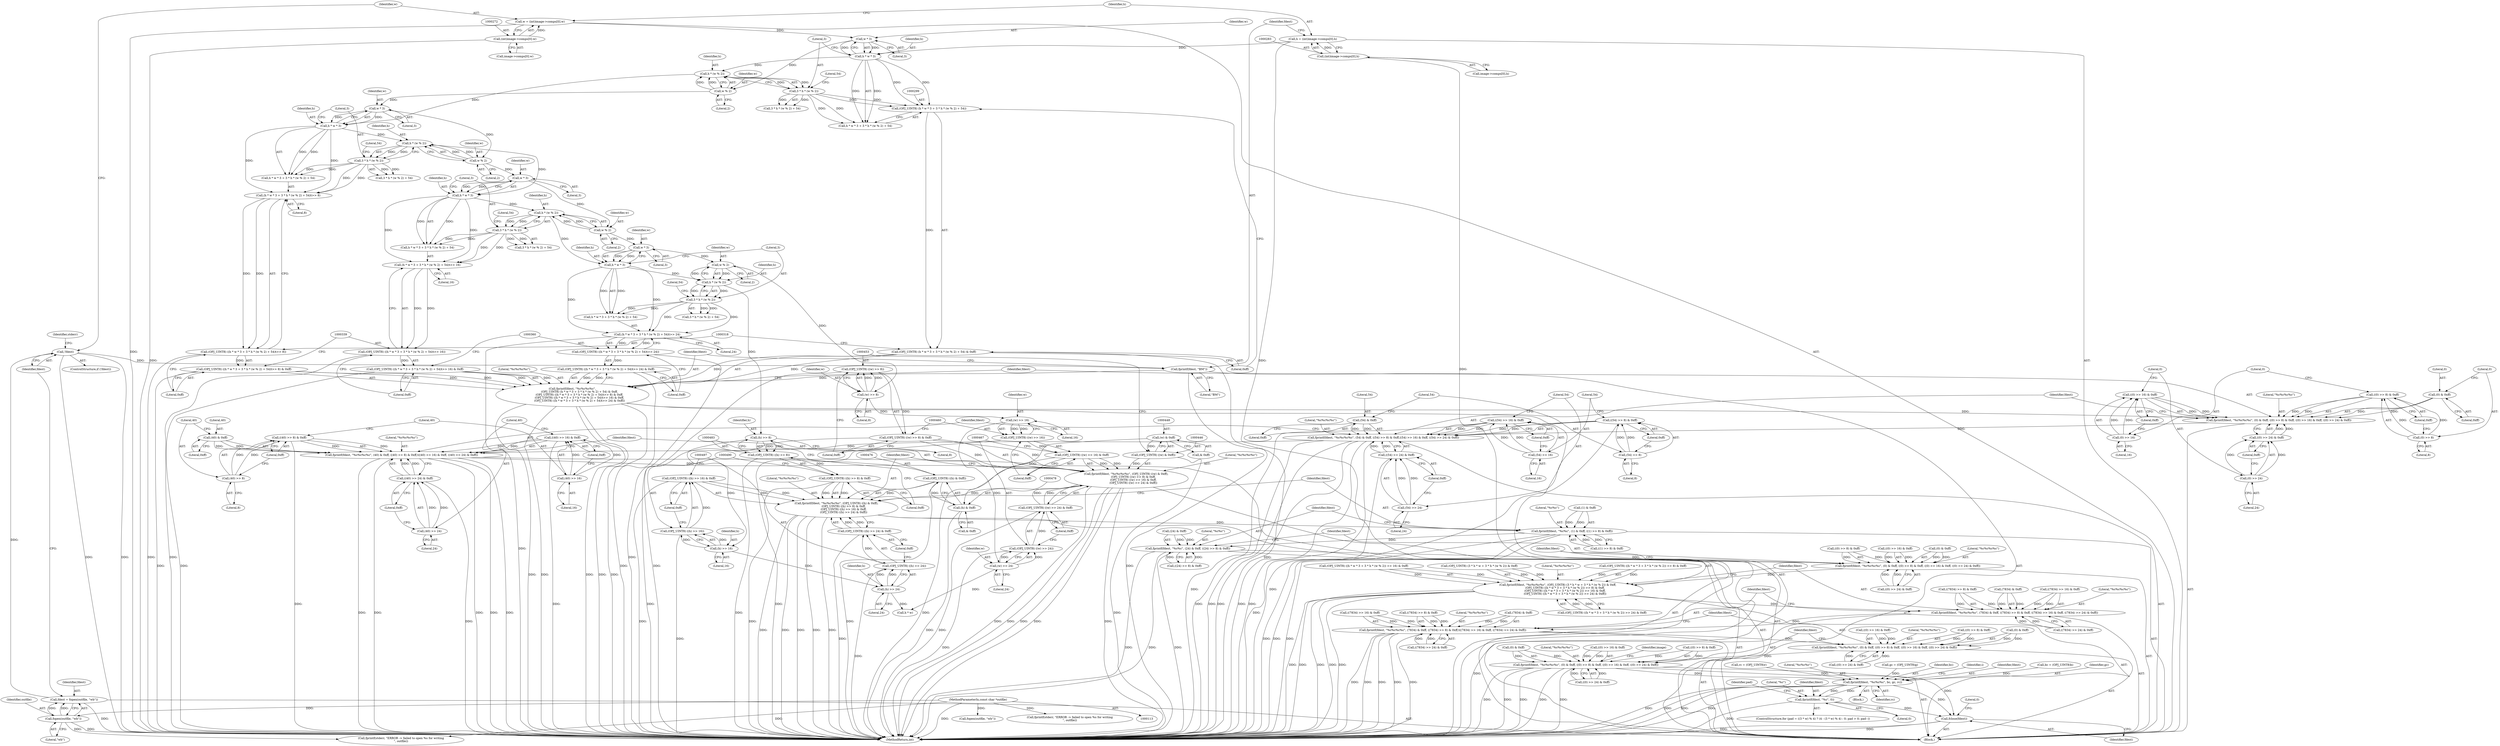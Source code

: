 digraph "0_openjpeg_15f081c89650dccee4aa4ae66f614c3fdb268767_3@API" {
"1000472" [label="(Call,fprintf(fdest, \"%c%c%c%c\", (OPJ_UINT8) ((h) & 0xff),\n                (OPJ_UINT8) ((h) >> 8) & 0xff,\n                (OPJ_UINT8) ((h) >> 16) & 0xff,\n                (OPJ_UINT8) ((h) >> 24) & 0xff))"];
"1000442" [label="(Call,fprintf(fdest, \"%c%c%c%c\", (OPJ_UINT8) ((w) & 0xff),\n                (OPJ_UINT8) ((w) >> 8) & 0xff,\n                (OPJ_UINT8) ((w) >> 16) & 0xff,\n                (OPJ_UINT8) ((w) >> 24) & 0xff))"];
"1000421" [label="(Call,fprintf(fdest, \"%c%c%c%c\", (40) & 0xff, ((40) >> 8) & 0xff,\t((40) >> 16) & 0xff, ((40) >> 24) & 0xff))"];
"1000400" [label="(Call,fprintf(fdest, \"%c%c%c%c\", (54) & 0xff, ((54) >> 8) & 0xff,((54) >> 16) & 0xff, ((54) >> 24) & 0xff))"];
"1000379" [label="(Call,fprintf(fdest, \"%c%c%c%c\", (0) & 0xff, ((0) >> 8) & 0xff, ((0) >> 16) & 0xff, ((0) >> 24) & 0xff))"];
"1000294" [label="(Call,fprintf(fdest, \"%c%c%c%c\",\n                (OPJ_UINT8) (h * w * 3 + 3 * h * (w % 2) + 54) & 0xff,\n                (OPJ_UINT8) ((h * w * 3 + 3 * h * (w % 2) + 54)\t>> 8) & 0xff,\n                (OPJ_UINT8) ((h * w * 3 + 3 * h * (w % 2) + 54)\t>> 16) & 0xff,\n                (OPJ_UINT8) ((h * w * 3 + 3 * h * (w % 2) + 54)\t>> 24) & 0xff))"];
"1000291" [label="(Call,fprintf(fdest, \"BM\"))"];
"1000260" [label="(Call,!fdest)"];
"1000254" [label="(Call,fdest = fopen(outfile, \"wb\"))"];
"1000256" [label="(Call,fopen(outfile, \"wb\"))"];
"1000115" [label="(MethodParameterIn,const char *outfile)"];
"1000297" [label="(Call,(OPJ_UINT8) (h * w * 3 + 3 * h * (w % 2) + 54) & 0xff)"];
"1000298" [label="(Call,(OPJ_UINT8) (h * w * 3 + 3 * h * (w % 2) + 54))"];
"1000301" [label="(Call,h * w * 3)"];
"1000280" [label="(Call,h = (int)image->comps[0].h)"];
"1000282" [label="(Call,(int)image->comps[0].h)"];
"1000303" [label="(Call,w * 3)"];
"1000269" [label="(Call,w = (int)image->comps[0].w)"];
"1000271" [label="(Call,(int)image->comps[0].w)"];
"1000307" [label="(Call,3 * h * (w % 2))"];
"1000309" [label="(Call,h * (w % 2))"];
"1000311" [label="(Call,w % 2)"];
"1000316" [label="(Call,(OPJ_UINT8) ((h * w * 3 + 3 * h * (w % 2) + 54)\t>> 8) & 0xff)"];
"1000317" [label="(Call,(OPJ_UINT8) ((h * w * 3 + 3 * h * (w % 2) + 54)\t>> 8))"];
"1000319" [label="(Call,(h * w * 3 + 3 * h * (w % 2) + 54)\t>> 8)"];
"1000321" [label="(Call,h * w * 3)"];
"1000323" [label="(Call,w * 3)"];
"1000327" [label="(Call,3 * h * (w % 2))"];
"1000329" [label="(Call,h * (w % 2))"];
"1000331" [label="(Call,w % 2)"];
"1000337" [label="(Call,(OPJ_UINT8) ((h * w * 3 + 3 * h * (w % 2) + 54)\t>> 16) & 0xff)"];
"1000338" [label="(Call,(OPJ_UINT8) ((h * w * 3 + 3 * h * (w % 2) + 54)\t>> 16))"];
"1000340" [label="(Call,(h * w * 3 + 3 * h * (w % 2) + 54)\t>> 16)"];
"1000342" [label="(Call,h * w * 3)"];
"1000344" [label="(Call,w * 3)"];
"1000348" [label="(Call,3 * h * (w % 2))"];
"1000350" [label="(Call,h * (w % 2))"];
"1000352" [label="(Call,w % 2)"];
"1000358" [label="(Call,(OPJ_UINT8) ((h * w * 3 + 3 * h * (w % 2) + 54)\t>> 24) & 0xff)"];
"1000359" [label="(Call,(OPJ_UINT8) ((h * w * 3 + 3 * h * (w % 2) + 54)\t>> 24))"];
"1000361" [label="(Call,(h * w * 3 + 3 * h * (w % 2) + 54)\t>> 24)"];
"1000363" [label="(Call,h * w * 3)"];
"1000365" [label="(Call,w * 3)"];
"1000369" [label="(Call,3 * h * (w % 2))"];
"1000371" [label="(Call,h * (w % 2))"];
"1000373" [label="(Call,w % 2)"];
"1000382" [label="(Call,(0) & 0xff)"];
"1000385" [label="(Call,((0) >> 8) & 0xff)"];
"1000386" [label="(Call,(0) >> 8)"];
"1000390" [label="(Call,((0) >> 16) & 0xff)"];
"1000391" [label="(Call,(0) >> 16)"];
"1000395" [label="(Call,((0) >> 24) & 0xff)"];
"1000396" [label="(Call,(0) >> 24)"];
"1000403" [label="(Call,(54) & 0xff)"];
"1000406" [label="(Call,((54) >> 8) & 0xff)"];
"1000407" [label="(Call,(54) >> 8)"];
"1000411" [label="(Call,((54) >> 16) & 0xff)"];
"1000412" [label="(Call,(54) >> 16)"];
"1000416" [label="(Call,((54) >> 24) & 0xff)"];
"1000417" [label="(Call,(54) >> 24)"];
"1000424" [label="(Call,(40) & 0xff)"];
"1000427" [label="(Call,((40) >> 8) & 0xff)"];
"1000428" [label="(Call,(40) >> 8)"];
"1000432" [label="(Call,((40) >> 16) & 0xff)"];
"1000433" [label="(Call,(40) >> 16)"];
"1000437" [label="(Call,((40) >> 24) & 0xff)"];
"1000438" [label="(Call,(40) >> 24)"];
"1000445" [label="(Call,(OPJ_UINT8) ((w) & 0xff))"];
"1000447" [label="(Call,(w) & 0xff)"];
"1000451" [label="(Call,(OPJ_UINT8) ((w) >> 8) & 0xff)"];
"1000452" [label="(Call,(OPJ_UINT8) ((w) >> 8))"];
"1000454" [label="(Call,(w) >> 8)"];
"1000458" [label="(Call,(OPJ_UINT8) ((w) >> 16) & 0xff)"];
"1000459" [label="(Call,(OPJ_UINT8) ((w) >> 16))"];
"1000461" [label="(Call,(w) >> 16)"];
"1000465" [label="(Call,(OPJ_UINT8) ((w) >> 24) & 0xff)"];
"1000466" [label="(Call,(OPJ_UINT8) ((w) >> 24))"];
"1000468" [label="(Call,(w) >> 24)"];
"1000475" [label="(Call,(OPJ_UINT8) ((h) & 0xff))"];
"1000477" [label="(Call,(h) & 0xff)"];
"1000481" [label="(Call,(OPJ_UINT8) ((h) >> 8) & 0xff)"];
"1000482" [label="(Call,(OPJ_UINT8) ((h) >> 8))"];
"1000484" [label="(Call,(h) >> 8)"];
"1000488" [label="(Call,(OPJ_UINT8) ((h) >> 16) & 0xff)"];
"1000489" [label="(Call,(OPJ_UINT8) ((h) >> 16))"];
"1000491" [label="(Call,(h) >> 16)"];
"1000495" [label="(Call,(OPJ_UINT8) ((h) >> 24) & 0xff)"];
"1000496" [label="(Call,(OPJ_UINT8) ((h) >> 24))"];
"1000498" [label="(Call,(h) >> 24)"];
"1000502" [label="(Call,fprintf(fdest, \"%c%c\", (1) & 0xff, ((1) >> 8) & 0xff))"];
"1000513" [label="(Call,fprintf(fdest, \"%c%c\", (24) & 0xff, ((24) >> 8) & 0xff))"];
"1000524" [label="(Call,fprintf(fdest, \"%c%c%c%c\", (0) & 0xff, ((0) >> 8) & 0xff, ((0) >> 16) & 0xff, ((0) >> 24) & 0xff))"];
"1000545" [label="(Call,fprintf(fdest, \"%c%c%c%c\", (OPJ_UINT8) (3 * h * w + 3 * h * (w % 2)) & 0xff,\n                (OPJ_UINT8) ((h * w * 3 + 3 * h * (w % 2)) >> 8) & 0xff,\n                (OPJ_UINT8) ((h * w * 3 + 3 * h * (w % 2)) >> 16) & 0xff,\n                (OPJ_UINT8) ((h * w * 3 + 3 * h * (w % 2)) >> 24) & 0xff))"];
"1000622" [label="(Call,fprintf(fdest, \"%c%c%c%c\", (7834) & 0xff, ((7834) >> 8) & 0xff, ((7834) >> 16) & 0xff, ((7834) >> 24) & 0xff))"];
"1000643" [label="(Call,fprintf(fdest, \"%c%c%c%c\", (7834) & 0xff, ((7834) >> 8) & 0xff,\t((7834) >> 16) & 0xff, ((7834) >> 24) & 0xff))"];
"1000664" [label="(Call,fprintf(fdest, \"%c%c%c%c\", (0) & 0xff, ((0) >> 8) & 0xff, ((0) >> 16) & 0xff, ((0) >> 24) & 0xff))"];
"1000685" [label="(Call,fprintf(fdest, \"%c%c%c%c\", (0) & 0xff, ((0) >> 8) & 0xff, ((0) >> 16) & 0xff, ((0) >> 24) & 0xff))"];
"1001078" [label="(Call,fprintf(fdest, \"%c%c%c\", bc, gc, rc))"];
"1001115" [label="(Call,fprintf(fdest, \"%c\", 0))"];
"1001119" [label="(Call,fclose(fdest))"];
"1000365" [label="(Call,w * 3)"];
"1000711" [label="(Identifier,image)"];
"1000494" [label="(Literal,0xff)"];
"1001079" [label="(Identifier,fdest)"];
"1000519" [label="(Call,((24) >> 8) & 0xff)"];
"1000326" [label="(Call,3 * h * (w % 2) + 54)"];
"1000382" [label="(Call,(0) & 0xff)"];
"1000482" [label="(Call,(OPJ_UINT8) ((h) >> 8))"];
"1000667" [label="(Call,(0) & 0xff)"];
"1000391" [label="(Call,(0) >> 16)"];
"1000401" [label="(Identifier,fdest)"];
"1000308" [label="(Literal,3)"];
"1000477" [label="(Call,(h) & 0xff)"];
"1000515" [label="(Literal,\"%c%c\")"];
"1001115" [label="(Call,fprintf(fdest, \"%c\", 0))"];
"1000464" [label="(Literal,0xff)"];
"1000340" [label="(Call,(h * w * 3 + 3 * h * (w % 2) + 54)\t>> 16)"];
"1000469" [label="(Identifier,w)"];
"1001118" [label="(Literal,0)"];
"1000547" [label="(Literal,\"%c%c%c%c\")"];
"1000298" [label="(Call,(OPJ_UINT8) (h * w * 3 + 3 * h * (w % 2) + 54))"];
"1000371" [label="(Call,h * (w % 2))"];
"1000402" [label="(Literal,\"%c%c%c%c\")"];
"1000295" [label="(Identifier,fdest)"];
"1001125" [label="(Call,fopen(outfile, \"wb\"))"];
"1000375" [label="(Literal,2)"];
"1000449" [label="(Call,& 0xff)"];
"1000475" [label="(Call,(OPJ_UINT8) ((h) & 0xff))"];
"1000451" [label="(Call,(OPJ_UINT8) ((w) >> 8) & 0xff)"];
"1001073" [label="(Call,bc = (OPJ_UINT8)b)"];
"1000526" [label="(Literal,\"%c%c%c%c\")"];
"1000622" [label="(Call,fprintf(fdest, \"%c%c%c%c\", (7834) & 0xff, ((7834) >> 8) & 0xff, ((7834) >> 16) & 0xff, ((7834) >> 24) & 0xff))"];
"1000293" [label="(Literal,\"BM\")"];
"1000680" [label="(Call,((0) >> 24) & 0xff)"];
"1000686" [label="(Identifier,fdest)"];
"1000362" [label="(Call,h * w * 3 + 3 * h * (w % 2) + 54)"];
"1000363" [label="(Call,h * w * 3)"];
"1000514" [label="(Identifier,fdest)"];
"1000628" [label="(Call,((7834) >> 8) & 0xff)"];
"1000500" [label="(Literal,24)"];
"1000304" [label="(Identifier,w)"];
"1000376" [label="(Literal,54)"];
"1000254" [label="(Call,fdest = fopen(outfile, \"wb\"))"];
"1000487" [label="(Literal,0xff)"];
"1000495" [label="(Call,(OPJ_UINT8) ((h) >> 24) & 0xff)"];
"1000691" [label="(Call,((0) >> 8) & 0xff)"];
"1000345" [label="(Identifier,w)"];
"1001120" [label="(Identifier,fdest)"];
"1000383" [label="(Literal,0)"];
"1000485" [label="(Identifier,h)"];
"1000675" [label="(Call,((0) >> 16) & 0xff)"];
"1000377" [label="(Literal,24)"];
"1000470" [label="(Literal,24)"];
"1000492" [label="(Identifier,h)"];
"1000505" [label="(Call,(1) & 0xff)"];
"1001082" [label="(Identifier,gc)"];
"1000352" [label="(Call,w % 2)"];
"1000313" [label="(Literal,2)"];
"1000336" [label="(Literal,0xff)"];
"1000415" [label="(Literal,0xff)"];
"1000403" [label="(Call,(54) & 0xff)"];
"1000271" [label="(Call,(int)image->comps[0].w)"];
"1000330" [label="(Identifier,h)"];
"1000444" [label="(Literal,\"%c%c%c%c\")"];
"1000665" [label="(Identifier,fdest)"];
"1000491" [label="(Call,(h) >> 16)"];
"1000436" [label="(Literal,0xff)"];
"1000688" [label="(Call,(0) & 0xff)"];
"1001093" [label="(ControlStructure,for (pad = ((3 * w) % 4) ? (4 - (3 * w) % 4) : 0; pad > 0; pad--))"];
"1000309" [label="(Call,h * (w % 2))"];
"1000314" [label="(Literal,54)"];
"1000361" [label="(Call,(h * w * 3 + 3 * h * (w % 2) + 54)\t>> 24)"];
"1000433" [label="(Call,(40) >> 16)"];
"1000307" [label="(Call,3 * h * (w % 2))"];
"1000418" [label="(Literal,54)"];
"1000466" [label="(Call,(OPJ_UINT8) ((w) >> 24))"];
"1000479" [label="(Call,& 0xff)"];
"1000625" [label="(Call,(7834) & 0xff)"];
"1000437" [label="(Call,((40) >> 24) & 0xff)"];
"1000502" [label="(Call,fprintf(fdest, \"%c%c\", (1) & 0xff, ((1) >> 8) & 0xff))"];
"1000504" [label="(Literal,\"%c%c\")"];
"1000530" [label="(Call,((0) >> 8) & 0xff)"];
"1000666" [label="(Literal,\"%c%c%c%c\")"];
"1000645" [label="(Literal,\"%c%c%c%c\")"];
"1000455" [label="(Identifier,w)"];
"1000513" [label="(Call,fprintf(fdest, \"%c%c\", (24) & 0xff, ((24) >> 8) & 0xff))"];
"1000454" [label="(Call,(w) >> 8)"];
"1000911" [label="(Call,rc = (OPJ_UINT8)r)"];
"1000302" [label="(Identifier,h)"];
"1000359" [label="(Call,(OPJ_UINT8) ((h * w * 3 + 3 * h * (w % 2) + 54)\t>> 24))"];
"1000405" [label="(Literal,0xff)"];
"1000461" [label="(Call,(w) >> 16)"];
"1000421" [label="(Call,fprintf(fdest, \"%c%c%c%c\", (40) & 0xff, ((40) >> 8) & 0xff,\t((40) >> 16) & 0xff, ((40) >> 24) & 0xff))"];
"1000435" [label="(Literal,16)"];
"1001080" [label="(Literal,\"%c%c%c\")"];
"1000498" [label="(Call,(h) >> 24)"];
"1001743" [label="(MethodReturn,int)"];
"1000297" [label="(Call,(OPJ_UINT8) (h * w * 3 + 3 * h * (w % 2) + 54) & 0xff)"];
"1000356" [label="(Literal,16)"];
"1000565" [label="(Call,(OPJ_UINT8) ((h * w * 3 + 3 * h * (w % 2)) >> 8) & 0xff)"];
"1000354" [label="(Literal,2)"];
"1000253" [label="(Block,)"];
"1000256" [label="(Call,fopen(outfile, \"wb\"))"];
"1000311" [label="(Call,w % 2)"];
"1000413" [label="(Literal,54)"];
"1000603" [label="(Call,(OPJ_UINT8) ((h * w * 3 + 3 * h * (w % 2)) >> 24) & 0xff)"];
"1000319" [label="(Call,(h * w * 3 + 3 * h * (w % 2) + 54)\t>> 8)"];
"1000255" [label="(Identifier,fdest)"];
"1000422" [label="(Identifier,fdest)"];
"1000323" [label="(Call,w * 3)"];
"1000432" [label="(Call,((40) >> 16) & 0xff)"];
"1000428" [label="(Call,(40) >> 8)"];
"1000346" [label="(Literal,3)"];
"1000623" [label="(Identifier,fdest)"];
"1000322" [label="(Identifier,h)"];
"1000434" [label="(Literal,40)"];
"1000389" [label="(Literal,0xff)"];
"1000459" [label="(Call,(OPJ_UINT8) ((w) >> 16))"];
"1000370" [label="(Literal,3)"];
"1000687" [label="(Literal,\"%c%c%c%c\")"];
"1000349" [label="(Literal,3)"];
"1000366" [label="(Identifier,w)"];
"1000493" [label="(Literal,16)"];
"1000546" [label="(Identifier,fdest)"];
"1000646" [label="(Call,(7834) & 0xff)"];
"1000481" [label="(Call,(OPJ_UINT8) ((h) >> 8) & 0xff)"];
"1000259" [label="(ControlStructure,if (!fdest))"];
"1000344" [label="(Call,w * 3)"];
"1000353" [label="(Identifier,w)"];
"1000499" [label="(Identifier,h)"];
"1001119" [label="(Call,fclose(fdest))"];
"1000633" [label="(Call,((7834) >> 16) & 0xff)"];
"1000535" [label="(Call,((0) >> 16) & 0xff)"];
"1000280" [label="(Call,h = (int)image->comps[0].h)"];
"1001132" [label="(Call,fprintf(stderr, \"ERROR -> failed to open %s for writing\n\", outfile))"];
"1000329" [label="(Call,h * (w % 2))"];
"1000357" [label="(Literal,0xff)"];
"1000351" [label="(Identifier,h)"];
"1000393" [label="(Literal,16)"];
"1000992" [label="(Call,gc = (OPJ_UINT8)g)"];
"1000386" [label="(Call,(0) >> 8)"];
"1000430" [label="(Literal,8)"];
"1000474" [label="(Literal,\"%c%c%c%c\")"];
"1000373" [label="(Call,w % 2)"];
"1000438" [label="(Call,(40) >> 24)"];
"1000292" [label="(Identifier,fdest)"];
"1000488" [label="(Call,(OPJ_UINT8) ((h) >> 16) & 0xff)"];
"1000417" [label="(Call,(54) >> 24)"];
"1000659" [label="(Call,((7834) >> 24) & 0xff)"];
"1000324" [label="(Identifier,w)"];
"1000664" [label="(Call,fprintf(fdest, \"%c%c%c%c\", (0) & 0xff, ((0) >> 8) & 0xff, ((0) >> 16) & 0xff, ((0) >> 24) & 0xff))"];
"1000385" [label="(Call,((0) >> 8) & 0xff)"];
"1000644" [label="(Identifier,fdest)"];
"1001081" [label="(Identifier,bc)"];
"1000312" [label="(Identifier,w)"];
"1001742" [label="(Literal,0)"];
"1000463" [label="(Literal,16)"];
"1000439" [label="(Literal,40)"];
"1000443" [label="(Identifier,fdest)"];
"1000395" [label="(Call,((0) >> 24) & 0xff)"];
"1000368" [label="(Call,3 * h * (w % 2) + 54)"];
"1000355" [label="(Literal,54)"];
"1000685" [label="(Call,fprintf(fdest, \"%c%c%c%c\", (0) & 0xff, ((0) >> 8) & 0xff, ((0) >> 16) & 0xff, ((0) >> 24) & 0xff))"];
"1000486" [label="(Literal,8)"];
"1000392" [label="(Literal,0)"];
"1001116" [label="(Identifier,fdest)"];
"1000315" [label="(Literal,0xff)"];
"1000332" [label="(Identifier,w)"];
"1000264" [label="(Identifier,stderr)"];
"1001088" [label="(Identifier,i)"];
"1000115" [label="(MethodParameterIn,const char *outfile)"];
"1000425" [label="(Literal,40)"];
"1000696" [label="(Call,((0) >> 16) & 0xff)"];
"1000325" [label="(Literal,3)"];
"1000380" [label="(Identifier,fdest)"];
"1000270" [label="(Identifier,w)"];
"1000426" [label="(Literal,0xff)"];
"1000396" [label="(Call,(0) >> 24)"];
"1000379" [label="(Call,fprintf(fdest, \"%c%c%c%c\", (0) & 0xff, ((0) >> 8) & 0xff, ((0) >> 16) & 0xff, ((0) >> 24) & 0xff))"];
"1000328" [label="(Literal,3)"];
"1000300" [label="(Call,h * w * 3 + 3 * h * (w % 2) + 54)"];
"1000387" [label="(Literal,0)"];
"1000407" [label="(Call,(54) >> 8)"];
"1000431" [label="(Literal,0xff)"];
"1000411" [label="(Call,((54) >> 16) & 0xff)"];
"1000516" [label="(Call,(24) & 0xff)"];
"1000408" [label="(Literal,54)"];
"1000342" [label="(Call,h * w * 3)"];
"1000701" [label="(Call,((0) >> 24) & 0xff)"];
"1000320" [label="(Call,h * w * 3 + 3 * h * (w % 2) + 54)"];
"1000548" [label="(Call,(OPJ_UINT8) (3 * h * w + 3 * h * (w % 2)) & 0xff)"];
"1000257" [label="(Identifier,outfile)"];
"1000419" [label="(Literal,24)"];
"1000457" [label="(Literal,0xff)"];
"1000406" [label="(Call,((54) >> 8) & 0xff)"];
"1000263" [label="(Call,fprintf(stderr, \"ERROR -> failed to open %s for writing\n\", outfile))"];
"1000489" [label="(Call,(OPJ_UINT8) ((h) >> 16))"];
"1000294" [label="(Call,fprintf(fdest, \"%c%c%c%c\",\n                (OPJ_UINT8) (h * w * 3 + 3 * h * (w % 2) + 54) & 0xff,\n                (OPJ_UINT8) ((h * w * 3 + 3 * h * (w % 2) + 54)\t>> 8) & 0xff,\n                (OPJ_UINT8) ((h * w * 3 + 3 * h * (w % 2) + 54)\t>> 16) & 0xff,\n                (OPJ_UINT8) ((h * w * 3 + 3 * h * (w % 2) + 54)\t>> 24) & 0xff))"];
"1000400" [label="(Call,fprintf(fdest, \"%c%c%c%c\", (54) & 0xff, ((54) >> 8) & 0xff,((54) >> 16) & 0xff, ((54) >> 24) & 0xff))"];
"1000335" [label="(Literal,8)"];
"1000310" [label="(Identifier,h)"];
"1000348" [label="(Call,3 * h * (w % 2))"];
"1000670" [label="(Call,((0) >> 8) & 0xff)"];
"1000334" [label="(Literal,54)"];
"1000317" [label="(Call,(OPJ_UINT8) ((h * w * 3 + 3 * h * (w % 2) + 54)\t>> 8))"];
"1000442" [label="(Call,fprintf(fdest, \"%c%c%c%c\", (OPJ_UINT8) ((w) & 0xff),\n                (OPJ_UINT8) ((w) >> 8) & 0xff,\n                (OPJ_UINT8) ((w) >> 16) & 0xff,\n                (OPJ_UINT8) ((w) >> 24) & 0xff))"];
"1000364" [label="(Identifier,h)"];
"1000501" [label="(Literal,0xff)"];
"1000423" [label="(Literal,\"%c%c%c%c\")"];
"1000296" [label="(Literal,\"%c%c%c%c\")"];
"1000316" [label="(Call,(OPJ_UINT8) ((h * w * 3 + 3 * h * (w % 2) + 54)\t>> 8) & 0xff)"];
"1000397" [label="(Literal,0)"];
"1000462" [label="(Identifier,w)"];
"1000584" [label="(Call,(OPJ_UINT8) ((h * w * 3 + 3 * h * (w % 2)) >> 16) & 0xff)"];
"1000429" [label="(Literal,40)"];
"1000624" [label="(Literal,\"%c%c%c%c\")"];
"1000338" [label="(Call,(OPJ_UINT8) ((h * w * 3 + 3 * h * (w % 2) + 54)\t>> 16))"];
"1001083" [label="(Identifier,rc)"];
"1000468" [label="(Call,(w) >> 24)"];
"1000399" [label="(Literal,0xff)"];
"1000643" [label="(Call,fprintf(fdest, \"%c%c%c%c\", (7834) & 0xff, ((7834) >> 8) & 0xff,\t((7834) >> 16) & 0xff, ((7834) >> 24) & 0xff))"];
"1000305" [label="(Literal,3)"];
"1000503" [label="(Identifier,fdest)"];
"1000327" [label="(Call,3 * h * (w % 2))"];
"1000420" [label="(Literal,0xff)"];
"1000452" [label="(Call,(OPJ_UINT8) ((w) >> 8))"];
"1000496" [label="(Call,(OPJ_UINT8) ((h) >> 24))"];
"1001078" [label="(Call,fprintf(fdest, \"%c%c%c\", bc, gc, rc))"];
"1000343" [label="(Identifier,h)"];
"1000456" [label="(Literal,8)"];
"1000471" [label="(Literal,0xff)"];
"1000828" [label="(Block,)"];
"1000638" [label="(Call,((7834) >> 24) & 0xff)"];
"1000394" [label="(Literal,0xff)"];
"1001114" [label="(Identifier,pad)"];
"1000410" [label="(Literal,0xff)"];
"1000291" [label="(Call,fprintf(fdest, \"BM\"))"];
"1000465" [label="(Call,(OPJ_UINT8) ((w) >> 24) & 0xff)"];
"1000654" [label="(Call,((7834) >> 16) & 0xff)"];
"1000303" [label="(Call,w * 3)"];
"1000347" [label="(Call,3 * h * (w % 2) + 54)"];
"1000545" [label="(Call,fprintf(fdest, \"%c%c%c%c\", (OPJ_UINT8) (3 * h * w + 3 * h * (w % 2)) & 0xff,\n                (OPJ_UINT8) ((h * w * 3 + 3 * h * (w % 2)) >> 8) & 0xff,\n                (OPJ_UINT8) ((h * w * 3 + 3 * h * (w % 2)) >> 16) & 0xff,\n                (OPJ_UINT8) ((h * w * 3 + 3 * h * (w % 2)) >> 24) & 0xff))"];
"1000333" [label="(Literal,2)"];
"1000447" [label="(Call,(w) & 0xff)"];
"1000554" [label="(Call,h * w)"];
"1000525" [label="(Identifier,fdest)"];
"1001117" [label="(Literal,\"%c\")"];
"1000369" [label="(Call,3 * h * (w % 2))"];
"1000649" [label="(Call,((7834) >> 8) & 0xff)"];
"1000284" [label="(Call,image->comps[0].h)"];
"1000258" [label="(Literal,\"wb\")"];
"1000440" [label="(Literal,24)"];
"1000527" [label="(Call,(0) & 0xff)"];
"1000424" [label="(Call,(40) & 0xff)"];
"1000427" [label="(Call,((40) >> 8) & 0xff)"];
"1000260" [label="(Call,!fdest)"];
"1000388" [label="(Literal,8)"];
"1000398" [label="(Literal,24)"];
"1000301" [label="(Call,h * w * 3)"];
"1000281" [label="(Identifier,h)"];
"1000390" [label="(Call,((0) >> 16) & 0xff)"];
"1000441" [label="(Literal,0xff)"];
"1000306" [label="(Call,3 * h * (w % 2) + 54)"];
"1000540" [label="(Call,((0) >> 24) & 0xff)"];
"1000269" [label="(Call,w = (int)image->comps[0].w)"];
"1000367" [label="(Literal,3)"];
"1000282" [label="(Call,(int)image->comps[0].h)"];
"1000524" [label="(Call,fprintf(fdest, \"%c%c%c%c\", (0) & 0xff, ((0) >> 8) & 0xff, ((0) >> 16) & 0xff, ((0) >> 24) & 0xff))"];
"1000350" [label="(Call,h * (w % 2))"];
"1000273" [label="(Call,image->comps[0].w)"];
"1000378" [label="(Literal,0xff)"];
"1000358" [label="(Call,(OPJ_UINT8) ((h * w * 3 + 3 * h * (w % 2) + 54)\t>> 24) & 0xff)"];
"1000472" [label="(Call,fprintf(fdest, \"%c%c%c%c\", (OPJ_UINT8) ((h) & 0xff),\n                (OPJ_UINT8) ((h) >> 8) & 0xff,\n                (OPJ_UINT8) ((h) >> 16) & 0xff,\n                (OPJ_UINT8) ((h) >> 24) & 0xff))"];
"1000445" [label="(Call,(OPJ_UINT8) ((w) & 0xff))"];
"1000458" [label="(Call,(OPJ_UINT8) ((w) >> 16) & 0xff)"];
"1000337" [label="(Call,(OPJ_UINT8) ((h * w * 3 + 3 * h * (w % 2) + 54)\t>> 16) & 0xff)"];
"1000261" [label="(Identifier,fdest)"];
"1000381" [label="(Literal,\"%c%c%c%c\")"];
"1000321" [label="(Call,h * w * 3)"];
"1000341" [label="(Call,h * w * 3 + 3 * h * (w % 2) + 54)"];
"1000372" [label="(Identifier,h)"];
"1000384" [label="(Literal,0xff)"];
"1000404" [label="(Literal,54)"];
"1000414" [label="(Literal,16)"];
"1000508" [label="(Call,((1) >> 8) & 0xff)"];
"1000331" [label="(Call,w % 2)"];
"1000484" [label="(Call,(h) >> 8)"];
"1000473" [label="(Identifier,fdest)"];
"1000416" [label="(Call,((54) >> 24) & 0xff)"];
"1000412" [label="(Call,(54) >> 16)"];
"1000409" [label="(Literal,8)"];
"1000374" [label="(Identifier,w)"];
"1000472" -> "1000253"  [label="AST: "];
"1000472" -> "1000495"  [label="CFG: "];
"1000473" -> "1000472"  [label="AST: "];
"1000474" -> "1000472"  [label="AST: "];
"1000475" -> "1000472"  [label="AST: "];
"1000481" -> "1000472"  [label="AST: "];
"1000488" -> "1000472"  [label="AST: "];
"1000495" -> "1000472"  [label="AST: "];
"1000503" -> "1000472"  [label="CFG: "];
"1000472" -> "1001743"  [label="DDG: "];
"1000472" -> "1001743"  [label="DDG: "];
"1000472" -> "1001743"  [label="DDG: "];
"1000472" -> "1001743"  [label="DDG: "];
"1000472" -> "1001743"  [label="DDG: "];
"1000442" -> "1000472"  [label="DDG: "];
"1000475" -> "1000472"  [label="DDG: "];
"1000481" -> "1000472"  [label="DDG: "];
"1000481" -> "1000472"  [label="DDG: "];
"1000488" -> "1000472"  [label="DDG: "];
"1000488" -> "1000472"  [label="DDG: "];
"1000495" -> "1000472"  [label="DDG: "];
"1000495" -> "1000472"  [label="DDG: "];
"1000472" -> "1000502"  [label="DDG: "];
"1000442" -> "1000253"  [label="AST: "];
"1000442" -> "1000465"  [label="CFG: "];
"1000443" -> "1000442"  [label="AST: "];
"1000444" -> "1000442"  [label="AST: "];
"1000445" -> "1000442"  [label="AST: "];
"1000451" -> "1000442"  [label="AST: "];
"1000458" -> "1000442"  [label="AST: "];
"1000465" -> "1000442"  [label="AST: "];
"1000473" -> "1000442"  [label="CFG: "];
"1000442" -> "1001743"  [label="DDG: "];
"1000442" -> "1001743"  [label="DDG: "];
"1000442" -> "1001743"  [label="DDG: "];
"1000442" -> "1001743"  [label="DDG: "];
"1000442" -> "1001743"  [label="DDG: "];
"1000421" -> "1000442"  [label="DDG: "];
"1000445" -> "1000442"  [label="DDG: "];
"1000451" -> "1000442"  [label="DDG: "];
"1000451" -> "1000442"  [label="DDG: "];
"1000458" -> "1000442"  [label="DDG: "];
"1000458" -> "1000442"  [label="DDG: "];
"1000465" -> "1000442"  [label="DDG: "];
"1000465" -> "1000442"  [label="DDG: "];
"1000421" -> "1000253"  [label="AST: "];
"1000421" -> "1000437"  [label="CFG: "];
"1000422" -> "1000421"  [label="AST: "];
"1000423" -> "1000421"  [label="AST: "];
"1000424" -> "1000421"  [label="AST: "];
"1000427" -> "1000421"  [label="AST: "];
"1000432" -> "1000421"  [label="AST: "];
"1000437" -> "1000421"  [label="AST: "];
"1000443" -> "1000421"  [label="CFG: "];
"1000421" -> "1001743"  [label="DDG: "];
"1000421" -> "1001743"  [label="DDG: "];
"1000421" -> "1001743"  [label="DDG: "];
"1000421" -> "1001743"  [label="DDG: "];
"1000421" -> "1001743"  [label="DDG: "];
"1000400" -> "1000421"  [label="DDG: "];
"1000424" -> "1000421"  [label="DDG: "];
"1000424" -> "1000421"  [label="DDG: "];
"1000427" -> "1000421"  [label="DDG: "];
"1000427" -> "1000421"  [label="DDG: "];
"1000432" -> "1000421"  [label="DDG: "];
"1000432" -> "1000421"  [label="DDG: "];
"1000437" -> "1000421"  [label="DDG: "];
"1000437" -> "1000421"  [label="DDG: "];
"1000400" -> "1000253"  [label="AST: "];
"1000400" -> "1000416"  [label="CFG: "];
"1000401" -> "1000400"  [label="AST: "];
"1000402" -> "1000400"  [label="AST: "];
"1000403" -> "1000400"  [label="AST: "];
"1000406" -> "1000400"  [label="AST: "];
"1000411" -> "1000400"  [label="AST: "];
"1000416" -> "1000400"  [label="AST: "];
"1000422" -> "1000400"  [label="CFG: "];
"1000400" -> "1001743"  [label="DDG: "];
"1000400" -> "1001743"  [label="DDG: "];
"1000400" -> "1001743"  [label="DDG: "];
"1000400" -> "1001743"  [label="DDG: "];
"1000400" -> "1001743"  [label="DDG: "];
"1000379" -> "1000400"  [label="DDG: "];
"1000403" -> "1000400"  [label="DDG: "];
"1000403" -> "1000400"  [label="DDG: "];
"1000406" -> "1000400"  [label="DDG: "];
"1000406" -> "1000400"  [label="DDG: "];
"1000411" -> "1000400"  [label="DDG: "];
"1000411" -> "1000400"  [label="DDG: "];
"1000416" -> "1000400"  [label="DDG: "];
"1000416" -> "1000400"  [label="DDG: "];
"1000379" -> "1000253"  [label="AST: "];
"1000379" -> "1000395"  [label="CFG: "];
"1000380" -> "1000379"  [label="AST: "];
"1000381" -> "1000379"  [label="AST: "];
"1000382" -> "1000379"  [label="AST: "];
"1000385" -> "1000379"  [label="AST: "];
"1000390" -> "1000379"  [label="AST: "];
"1000395" -> "1000379"  [label="AST: "];
"1000401" -> "1000379"  [label="CFG: "];
"1000294" -> "1000379"  [label="DDG: "];
"1000382" -> "1000379"  [label="DDG: "];
"1000382" -> "1000379"  [label="DDG: "];
"1000385" -> "1000379"  [label="DDG: "];
"1000385" -> "1000379"  [label="DDG: "];
"1000390" -> "1000379"  [label="DDG: "];
"1000390" -> "1000379"  [label="DDG: "];
"1000395" -> "1000379"  [label="DDG: "];
"1000395" -> "1000379"  [label="DDG: "];
"1000294" -> "1000253"  [label="AST: "];
"1000294" -> "1000358"  [label="CFG: "];
"1000295" -> "1000294"  [label="AST: "];
"1000296" -> "1000294"  [label="AST: "];
"1000297" -> "1000294"  [label="AST: "];
"1000316" -> "1000294"  [label="AST: "];
"1000337" -> "1000294"  [label="AST: "];
"1000358" -> "1000294"  [label="AST: "];
"1000380" -> "1000294"  [label="CFG: "];
"1000294" -> "1001743"  [label="DDG: "];
"1000294" -> "1001743"  [label="DDG: "];
"1000294" -> "1001743"  [label="DDG: "];
"1000294" -> "1001743"  [label="DDG: "];
"1000294" -> "1001743"  [label="DDG: "];
"1000291" -> "1000294"  [label="DDG: "];
"1000297" -> "1000294"  [label="DDG: "];
"1000297" -> "1000294"  [label="DDG: "];
"1000316" -> "1000294"  [label="DDG: "];
"1000316" -> "1000294"  [label="DDG: "];
"1000337" -> "1000294"  [label="DDG: "];
"1000337" -> "1000294"  [label="DDG: "];
"1000358" -> "1000294"  [label="DDG: "];
"1000358" -> "1000294"  [label="DDG: "];
"1000291" -> "1000253"  [label="AST: "];
"1000291" -> "1000293"  [label="CFG: "];
"1000292" -> "1000291"  [label="AST: "];
"1000293" -> "1000291"  [label="AST: "];
"1000295" -> "1000291"  [label="CFG: "];
"1000291" -> "1001743"  [label="DDG: "];
"1000260" -> "1000291"  [label="DDG: "];
"1000260" -> "1000259"  [label="AST: "];
"1000260" -> "1000261"  [label="CFG: "];
"1000261" -> "1000260"  [label="AST: "];
"1000264" -> "1000260"  [label="CFG: "];
"1000270" -> "1000260"  [label="CFG: "];
"1000260" -> "1001743"  [label="DDG: "];
"1000260" -> "1001743"  [label="DDG: "];
"1000254" -> "1000260"  [label="DDG: "];
"1000254" -> "1000253"  [label="AST: "];
"1000254" -> "1000256"  [label="CFG: "];
"1000255" -> "1000254"  [label="AST: "];
"1000256" -> "1000254"  [label="AST: "];
"1000261" -> "1000254"  [label="CFG: "];
"1000254" -> "1001743"  [label="DDG: "];
"1000256" -> "1000254"  [label="DDG: "];
"1000256" -> "1000254"  [label="DDG: "];
"1000256" -> "1000258"  [label="CFG: "];
"1000257" -> "1000256"  [label="AST: "];
"1000258" -> "1000256"  [label="AST: "];
"1000256" -> "1001743"  [label="DDG: "];
"1000115" -> "1000256"  [label="DDG: "];
"1000256" -> "1000263"  [label="DDG: "];
"1000115" -> "1000113"  [label="AST: "];
"1000115" -> "1001743"  [label="DDG: "];
"1000115" -> "1000263"  [label="DDG: "];
"1000115" -> "1001125"  [label="DDG: "];
"1000115" -> "1001132"  [label="DDG: "];
"1000297" -> "1000315"  [label="CFG: "];
"1000298" -> "1000297"  [label="AST: "];
"1000315" -> "1000297"  [label="AST: "];
"1000318" -> "1000297"  [label="CFG: "];
"1000297" -> "1001743"  [label="DDG: "];
"1000298" -> "1000297"  [label="DDG: "];
"1000298" -> "1000300"  [label="CFG: "];
"1000299" -> "1000298"  [label="AST: "];
"1000300" -> "1000298"  [label="AST: "];
"1000315" -> "1000298"  [label="CFG: "];
"1000301" -> "1000298"  [label="DDG: "];
"1000301" -> "1000298"  [label="DDG: "];
"1000307" -> "1000298"  [label="DDG: "];
"1000307" -> "1000298"  [label="DDG: "];
"1000301" -> "1000300"  [label="AST: "];
"1000301" -> "1000303"  [label="CFG: "];
"1000302" -> "1000301"  [label="AST: "];
"1000303" -> "1000301"  [label="AST: "];
"1000308" -> "1000301"  [label="CFG: "];
"1000301" -> "1000300"  [label="DDG: "];
"1000301" -> "1000300"  [label="DDG: "];
"1000280" -> "1000301"  [label="DDG: "];
"1000303" -> "1000301"  [label="DDG: "];
"1000303" -> "1000301"  [label="DDG: "];
"1000301" -> "1000309"  [label="DDG: "];
"1000280" -> "1000253"  [label="AST: "];
"1000280" -> "1000282"  [label="CFG: "];
"1000281" -> "1000280"  [label="AST: "];
"1000282" -> "1000280"  [label="AST: "];
"1000292" -> "1000280"  [label="CFG: "];
"1000280" -> "1001743"  [label="DDG: "];
"1000282" -> "1000280"  [label="DDG: "];
"1000282" -> "1000284"  [label="CFG: "];
"1000283" -> "1000282"  [label="AST: "];
"1000284" -> "1000282"  [label="AST: "];
"1000282" -> "1001743"  [label="DDG: "];
"1000303" -> "1000305"  [label="CFG: "];
"1000304" -> "1000303"  [label="AST: "];
"1000305" -> "1000303"  [label="AST: "];
"1000269" -> "1000303"  [label="DDG: "];
"1000303" -> "1000311"  [label="DDG: "];
"1000269" -> "1000253"  [label="AST: "];
"1000269" -> "1000271"  [label="CFG: "];
"1000270" -> "1000269"  [label="AST: "];
"1000271" -> "1000269"  [label="AST: "];
"1000281" -> "1000269"  [label="CFG: "];
"1000269" -> "1001743"  [label="DDG: "];
"1000271" -> "1000269"  [label="DDG: "];
"1000271" -> "1000273"  [label="CFG: "];
"1000272" -> "1000271"  [label="AST: "];
"1000273" -> "1000271"  [label="AST: "];
"1000271" -> "1001743"  [label="DDG: "];
"1000307" -> "1000306"  [label="AST: "];
"1000307" -> "1000309"  [label="CFG: "];
"1000308" -> "1000307"  [label="AST: "];
"1000309" -> "1000307"  [label="AST: "];
"1000314" -> "1000307"  [label="CFG: "];
"1000307" -> "1000300"  [label="DDG: "];
"1000307" -> "1000300"  [label="DDG: "];
"1000307" -> "1000306"  [label="DDG: "];
"1000307" -> "1000306"  [label="DDG: "];
"1000309" -> "1000307"  [label="DDG: "];
"1000309" -> "1000307"  [label="DDG: "];
"1000309" -> "1000311"  [label="CFG: "];
"1000310" -> "1000309"  [label="AST: "];
"1000311" -> "1000309"  [label="AST: "];
"1000311" -> "1000309"  [label="DDG: "];
"1000311" -> "1000309"  [label="DDG: "];
"1000309" -> "1000321"  [label="DDG: "];
"1000311" -> "1000313"  [label="CFG: "];
"1000312" -> "1000311"  [label="AST: "];
"1000313" -> "1000311"  [label="AST: "];
"1000311" -> "1000323"  [label="DDG: "];
"1000316" -> "1000336"  [label="CFG: "];
"1000317" -> "1000316"  [label="AST: "];
"1000336" -> "1000316"  [label="AST: "];
"1000339" -> "1000316"  [label="CFG: "];
"1000316" -> "1001743"  [label="DDG: "];
"1000317" -> "1000316"  [label="DDG: "];
"1000317" -> "1000319"  [label="CFG: "];
"1000318" -> "1000317"  [label="AST: "];
"1000319" -> "1000317"  [label="AST: "];
"1000336" -> "1000317"  [label="CFG: "];
"1000317" -> "1001743"  [label="DDG: "];
"1000319" -> "1000317"  [label="DDG: "];
"1000319" -> "1000317"  [label="DDG: "];
"1000319" -> "1000335"  [label="CFG: "];
"1000320" -> "1000319"  [label="AST: "];
"1000335" -> "1000319"  [label="AST: "];
"1000321" -> "1000319"  [label="DDG: "];
"1000321" -> "1000319"  [label="DDG: "];
"1000327" -> "1000319"  [label="DDG: "];
"1000327" -> "1000319"  [label="DDG: "];
"1000321" -> "1000320"  [label="AST: "];
"1000321" -> "1000323"  [label="CFG: "];
"1000322" -> "1000321"  [label="AST: "];
"1000323" -> "1000321"  [label="AST: "];
"1000328" -> "1000321"  [label="CFG: "];
"1000321" -> "1000320"  [label="DDG: "];
"1000321" -> "1000320"  [label="DDG: "];
"1000323" -> "1000321"  [label="DDG: "];
"1000323" -> "1000321"  [label="DDG: "];
"1000321" -> "1000329"  [label="DDG: "];
"1000323" -> "1000325"  [label="CFG: "];
"1000324" -> "1000323"  [label="AST: "];
"1000325" -> "1000323"  [label="AST: "];
"1000323" -> "1000331"  [label="DDG: "];
"1000327" -> "1000326"  [label="AST: "];
"1000327" -> "1000329"  [label="CFG: "];
"1000328" -> "1000327"  [label="AST: "];
"1000329" -> "1000327"  [label="AST: "];
"1000334" -> "1000327"  [label="CFG: "];
"1000327" -> "1000320"  [label="DDG: "];
"1000327" -> "1000320"  [label="DDG: "];
"1000327" -> "1000326"  [label="DDG: "];
"1000327" -> "1000326"  [label="DDG: "];
"1000329" -> "1000327"  [label="DDG: "];
"1000329" -> "1000327"  [label="DDG: "];
"1000329" -> "1000331"  [label="CFG: "];
"1000330" -> "1000329"  [label="AST: "];
"1000331" -> "1000329"  [label="AST: "];
"1000331" -> "1000329"  [label="DDG: "];
"1000331" -> "1000329"  [label="DDG: "];
"1000329" -> "1000342"  [label="DDG: "];
"1000331" -> "1000333"  [label="CFG: "];
"1000332" -> "1000331"  [label="AST: "];
"1000333" -> "1000331"  [label="AST: "];
"1000331" -> "1000344"  [label="DDG: "];
"1000337" -> "1000357"  [label="CFG: "];
"1000338" -> "1000337"  [label="AST: "];
"1000357" -> "1000337"  [label="AST: "];
"1000360" -> "1000337"  [label="CFG: "];
"1000337" -> "1001743"  [label="DDG: "];
"1000338" -> "1000337"  [label="DDG: "];
"1000338" -> "1000340"  [label="CFG: "];
"1000339" -> "1000338"  [label="AST: "];
"1000340" -> "1000338"  [label="AST: "];
"1000357" -> "1000338"  [label="CFG: "];
"1000338" -> "1001743"  [label="DDG: "];
"1000340" -> "1000338"  [label="DDG: "];
"1000340" -> "1000338"  [label="DDG: "];
"1000340" -> "1000356"  [label="CFG: "];
"1000341" -> "1000340"  [label="AST: "];
"1000356" -> "1000340"  [label="AST: "];
"1000342" -> "1000340"  [label="DDG: "];
"1000342" -> "1000340"  [label="DDG: "];
"1000348" -> "1000340"  [label="DDG: "];
"1000348" -> "1000340"  [label="DDG: "];
"1000342" -> "1000341"  [label="AST: "];
"1000342" -> "1000344"  [label="CFG: "];
"1000343" -> "1000342"  [label="AST: "];
"1000344" -> "1000342"  [label="AST: "];
"1000349" -> "1000342"  [label="CFG: "];
"1000342" -> "1000341"  [label="DDG: "];
"1000342" -> "1000341"  [label="DDG: "];
"1000344" -> "1000342"  [label="DDG: "];
"1000344" -> "1000342"  [label="DDG: "];
"1000342" -> "1000350"  [label="DDG: "];
"1000344" -> "1000346"  [label="CFG: "];
"1000345" -> "1000344"  [label="AST: "];
"1000346" -> "1000344"  [label="AST: "];
"1000344" -> "1000352"  [label="DDG: "];
"1000348" -> "1000347"  [label="AST: "];
"1000348" -> "1000350"  [label="CFG: "];
"1000349" -> "1000348"  [label="AST: "];
"1000350" -> "1000348"  [label="AST: "];
"1000355" -> "1000348"  [label="CFG: "];
"1000348" -> "1000341"  [label="DDG: "];
"1000348" -> "1000341"  [label="DDG: "];
"1000348" -> "1000347"  [label="DDG: "];
"1000348" -> "1000347"  [label="DDG: "];
"1000350" -> "1000348"  [label="DDG: "];
"1000350" -> "1000348"  [label="DDG: "];
"1000350" -> "1000352"  [label="CFG: "];
"1000351" -> "1000350"  [label="AST: "];
"1000352" -> "1000350"  [label="AST: "];
"1000352" -> "1000350"  [label="DDG: "];
"1000352" -> "1000350"  [label="DDG: "];
"1000350" -> "1000363"  [label="DDG: "];
"1000352" -> "1000354"  [label="CFG: "];
"1000353" -> "1000352"  [label="AST: "];
"1000354" -> "1000352"  [label="AST: "];
"1000352" -> "1000365"  [label="DDG: "];
"1000358" -> "1000378"  [label="CFG: "];
"1000359" -> "1000358"  [label="AST: "];
"1000378" -> "1000358"  [label="AST: "];
"1000358" -> "1001743"  [label="DDG: "];
"1000359" -> "1000358"  [label="DDG: "];
"1000359" -> "1000361"  [label="CFG: "];
"1000360" -> "1000359"  [label="AST: "];
"1000361" -> "1000359"  [label="AST: "];
"1000378" -> "1000359"  [label="CFG: "];
"1000359" -> "1001743"  [label="DDG: "];
"1000361" -> "1000359"  [label="DDG: "];
"1000361" -> "1000359"  [label="DDG: "];
"1000361" -> "1000377"  [label="CFG: "];
"1000362" -> "1000361"  [label="AST: "];
"1000377" -> "1000361"  [label="AST: "];
"1000361" -> "1001743"  [label="DDG: "];
"1000363" -> "1000361"  [label="DDG: "];
"1000363" -> "1000361"  [label="DDG: "];
"1000369" -> "1000361"  [label="DDG: "];
"1000369" -> "1000361"  [label="DDG: "];
"1000363" -> "1000362"  [label="AST: "];
"1000363" -> "1000365"  [label="CFG: "];
"1000364" -> "1000363"  [label="AST: "];
"1000365" -> "1000363"  [label="AST: "];
"1000370" -> "1000363"  [label="CFG: "];
"1000363" -> "1000362"  [label="DDG: "];
"1000363" -> "1000362"  [label="DDG: "];
"1000365" -> "1000363"  [label="DDG: "];
"1000365" -> "1000363"  [label="DDG: "];
"1000363" -> "1000371"  [label="DDG: "];
"1000365" -> "1000367"  [label="CFG: "];
"1000366" -> "1000365"  [label="AST: "];
"1000367" -> "1000365"  [label="AST: "];
"1000365" -> "1000373"  [label="DDG: "];
"1000369" -> "1000368"  [label="AST: "];
"1000369" -> "1000371"  [label="CFG: "];
"1000370" -> "1000369"  [label="AST: "];
"1000371" -> "1000369"  [label="AST: "];
"1000376" -> "1000369"  [label="CFG: "];
"1000369" -> "1000362"  [label="DDG: "];
"1000369" -> "1000362"  [label="DDG: "];
"1000369" -> "1000368"  [label="DDG: "];
"1000369" -> "1000368"  [label="DDG: "];
"1000371" -> "1000369"  [label="DDG: "];
"1000371" -> "1000369"  [label="DDG: "];
"1000371" -> "1000373"  [label="CFG: "];
"1000372" -> "1000371"  [label="AST: "];
"1000373" -> "1000371"  [label="AST: "];
"1000373" -> "1000371"  [label="DDG: "];
"1000373" -> "1000371"  [label="DDG: "];
"1000371" -> "1000484"  [label="DDG: "];
"1000373" -> "1000375"  [label="CFG: "];
"1000374" -> "1000373"  [label="AST: "];
"1000375" -> "1000373"  [label="AST: "];
"1000373" -> "1000454"  [label="DDG: "];
"1000382" -> "1000384"  [label="CFG: "];
"1000383" -> "1000382"  [label="AST: "];
"1000384" -> "1000382"  [label="AST: "];
"1000387" -> "1000382"  [label="CFG: "];
"1000385" -> "1000389"  [label="CFG: "];
"1000386" -> "1000385"  [label="AST: "];
"1000389" -> "1000385"  [label="AST: "];
"1000392" -> "1000385"  [label="CFG: "];
"1000386" -> "1000385"  [label="DDG: "];
"1000386" -> "1000385"  [label="DDG: "];
"1000386" -> "1000388"  [label="CFG: "];
"1000387" -> "1000386"  [label="AST: "];
"1000388" -> "1000386"  [label="AST: "];
"1000389" -> "1000386"  [label="CFG: "];
"1000390" -> "1000394"  [label="CFG: "];
"1000391" -> "1000390"  [label="AST: "];
"1000394" -> "1000390"  [label="AST: "];
"1000397" -> "1000390"  [label="CFG: "];
"1000391" -> "1000390"  [label="DDG: "];
"1000391" -> "1000390"  [label="DDG: "];
"1000391" -> "1000393"  [label="CFG: "];
"1000392" -> "1000391"  [label="AST: "];
"1000393" -> "1000391"  [label="AST: "];
"1000394" -> "1000391"  [label="CFG: "];
"1000395" -> "1000399"  [label="CFG: "];
"1000396" -> "1000395"  [label="AST: "];
"1000399" -> "1000395"  [label="AST: "];
"1000396" -> "1000395"  [label="DDG: "];
"1000396" -> "1000395"  [label="DDG: "];
"1000396" -> "1000398"  [label="CFG: "];
"1000397" -> "1000396"  [label="AST: "];
"1000398" -> "1000396"  [label="AST: "];
"1000399" -> "1000396"  [label="CFG: "];
"1000403" -> "1000405"  [label="CFG: "];
"1000404" -> "1000403"  [label="AST: "];
"1000405" -> "1000403"  [label="AST: "];
"1000408" -> "1000403"  [label="CFG: "];
"1000406" -> "1000410"  [label="CFG: "];
"1000407" -> "1000406"  [label="AST: "];
"1000410" -> "1000406"  [label="AST: "];
"1000413" -> "1000406"  [label="CFG: "];
"1000406" -> "1001743"  [label="DDG: "];
"1000407" -> "1000406"  [label="DDG: "];
"1000407" -> "1000406"  [label="DDG: "];
"1000407" -> "1000409"  [label="CFG: "];
"1000408" -> "1000407"  [label="AST: "];
"1000409" -> "1000407"  [label="AST: "];
"1000410" -> "1000407"  [label="CFG: "];
"1000411" -> "1000415"  [label="CFG: "];
"1000412" -> "1000411"  [label="AST: "];
"1000415" -> "1000411"  [label="AST: "];
"1000418" -> "1000411"  [label="CFG: "];
"1000411" -> "1001743"  [label="DDG: "];
"1000412" -> "1000411"  [label="DDG: "];
"1000412" -> "1000411"  [label="DDG: "];
"1000412" -> "1000414"  [label="CFG: "];
"1000413" -> "1000412"  [label="AST: "];
"1000414" -> "1000412"  [label="AST: "];
"1000415" -> "1000412"  [label="CFG: "];
"1000416" -> "1000420"  [label="CFG: "];
"1000417" -> "1000416"  [label="AST: "];
"1000420" -> "1000416"  [label="AST: "];
"1000416" -> "1001743"  [label="DDG: "];
"1000417" -> "1000416"  [label="DDG: "];
"1000417" -> "1000416"  [label="DDG: "];
"1000417" -> "1000419"  [label="CFG: "];
"1000418" -> "1000417"  [label="AST: "];
"1000419" -> "1000417"  [label="AST: "];
"1000420" -> "1000417"  [label="CFG: "];
"1000424" -> "1000426"  [label="CFG: "];
"1000425" -> "1000424"  [label="AST: "];
"1000426" -> "1000424"  [label="AST: "];
"1000429" -> "1000424"  [label="CFG: "];
"1000427" -> "1000431"  [label="CFG: "];
"1000428" -> "1000427"  [label="AST: "];
"1000431" -> "1000427"  [label="AST: "];
"1000434" -> "1000427"  [label="CFG: "];
"1000427" -> "1001743"  [label="DDG: "];
"1000428" -> "1000427"  [label="DDG: "];
"1000428" -> "1000427"  [label="DDG: "];
"1000428" -> "1000430"  [label="CFG: "];
"1000429" -> "1000428"  [label="AST: "];
"1000430" -> "1000428"  [label="AST: "];
"1000431" -> "1000428"  [label="CFG: "];
"1000432" -> "1000436"  [label="CFG: "];
"1000433" -> "1000432"  [label="AST: "];
"1000436" -> "1000432"  [label="AST: "];
"1000439" -> "1000432"  [label="CFG: "];
"1000432" -> "1001743"  [label="DDG: "];
"1000433" -> "1000432"  [label="DDG: "];
"1000433" -> "1000432"  [label="DDG: "];
"1000433" -> "1000435"  [label="CFG: "];
"1000434" -> "1000433"  [label="AST: "];
"1000435" -> "1000433"  [label="AST: "];
"1000436" -> "1000433"  [label="CFG: "];
"1000437" -> "1000441"  [label="CFG: "];
"1000438" -> "1000437"  [label="AST: "];
"1000441" -> "1000437"  [label="AST: "];
"1000437" -> "1001743"  [label="DDG: "];
"1000438" -> "1000437"  [label="DDG: "];
"1000438" -> "1000437"  [label="DDG: "];
"1000438" -> "1000440"  [label="CFG: "];
"1000439" -> "1000438"  [label="AST: "];
"1000440" -> "1000438"  [label="AST: "];
"1000441" -> "1000438"  [label="CFG: "];
"1000445" -> "1000447"  [label="CFG: "];
"1000446" -> "1000445"  [label="AST: "];
"1000447" -> "1000445"  [label="AST: "];
"1000453" -> "1000445"  [label="CFG: "];
"1000445" -> "1001743"  [label="DDG: "];
"1000447" -> "1000445"  [label="DDG: "];
"1000447" -> "1000449"  [label="CFG: "];
"1000448" -> "1000447"  [label="AST: "];
"1000449" -> "1000447"  [label="AST: "];
"1000447" -> "1000477"  [label="DDG: "];
"1000451" -> "1000457"  [label="CFG: "];
"1000452" -> "1000451"  [label="AST: "];
"1000457" -> "1000451"  [label="AST: "];
"1000460" -> "1000451"  [label="CFG: "];
"1000451" -> "1001743"  [label="DDG: "];
"1000452" -> "1000451"  [label="DDG: "];
"1000452" -> "1000454"  [label="CFG: "];
"1000453" -> "1000452"  [label="AST: "];
"1000454" -> "1000452"  [label="AST: "];
"1000457" -> "1000452"  [label="CFG: "];
"1000452" -> "1001743"  [label="DDG: "];
"1000454" -> "1000452"  [label="DDG: "];
"1000454" -> "1000452"  [label="DDG: "];
"1000454" -> "1000456"  [label="CFG: "];
"1000455" -> "1000454"  [label="AST: "];
"1000456" -> "1000454"  [label="AST: "];
"1000454" -> "1000461"  [label="DDG: "];
"1000458" -> "1000464"  [label="CFG: "];
"1000459" -> "1000458"  [label="AST: "];
"1000464" -> "1000458"  [label="AST: "];
"1000467" -> "1000458"  [label="CFG: "];
"1000458" -> "1001743"  [label="DDG: "];
"1000459" -> "1000458"  [label="DDG: "];
"1000459" -> "1000461"  [label="CFG: "];
"1000460" -> "1000459"  [label="AST: "];
"1000461" -> "1000459"  [label="AST: "];
"1000464" -> "1000459"  [label="CFG: "];
"1000459" -> "1001743"  [label="DDG: "];
"1000461" -> "1000459"  [label="DDG: "];
"1000461" -> "1000459"  [label="DDG: "];
"1000461" -> "1000463"  [label="CFG: "];
"1000462" -> "1000461"  [label="AST: "];
"1000463" -> "1000461"  [label="AST: "];
"1000461" -> "1000468"  [label="DDG: "];
"1000465" -> "1000471"  [label="CFG: "];
"1000466" -> "1000465"  [label="AST: "];
"1000471" -> "1000465"  [label="AST: "];
"1000465" -> "1001743"  [label="DDG: "];
"1000466" -> "1000465"  [label="DDG: "];
"1000466" -> "1000468"  [label="CFG: "];
"1000467" -> "1000466"  [label="AST: "];
"1000468" -> "1000466"  [label="AST: "];
"1000471" -> "1000466"  [label="CFG: "];
"1000466" -> "1001743"  [label="DDG: "];
"1000468" -> "1000466"  [label="DDG: "];
"1000468" -> "1000466"  [label="DDG: "];
"1000468" -> "1000470"  [label="CFG: "];
"1000469" -> "1000468"  [label="AST: "];
"1000470" -> "1000468"  [label="AST: "];
"1000468" -> "1000554"  [label="DDG: "];
"1000475" -> "1000477"  [label="CFG: "];
"1000476" -> "1000475"  [label="AST: "];
"1000477" -> "1000475"  [label="AST: "];
"1000483" -> "1000475"  [label="CFG: "];
"1000475" -> "1001743"  [label="DDG: "];
"1000477" -> "1000475"  [label="DDG: "];
"1000477" -> "1000479"  [label="CFG: "];
"1000478" -> "1000477"  [label="AST: "];
"1000479" -> "1000477"  [label="AST: "];
"1000477" -> "1001743"  [label="DDG: "];
"1000481" -> "1000487"  [label="CFG: "];
"1000482" -> "1000481"  [label="AST: "];
"1000487" -> "1000481"  [label="AST: "];
"1000490" -> "1000481"  [label="CFG: "];
"1000481" -> "1001743"  [label="DDG: "];
"1000482" -> "1000481"  [label="DDG: "];
"1000482" -> "1000484"  [label="CFG: "];
"1000483" -> "1000482"  [label="AST: "];
"1000484" -> "1000482"  [label="AST: "];
"1000487" -> "1000482"  [label="CFG: "];
"1000482" -> "1001743"  [label="DDG: "];
"1000484" -> "1000482"  [label="DDG: "];
"1000484" -> "1000482"  [label="DDG: "];
"1000484" -> "1000486"  [label="CFG: "];
"1000485" -> "1000484"  [label="AST: "];
"1000486" -> "1000484"  [label="AST: "];
"1000484" -> "1000491"  [label="DDG: "];
"1000488" -> "1000494"  [label="CFG: "];
"1000489" -> "1000488"  [label="AST: "];
"1000494" -> "1000488"  [label="AST: "];
"1000497" -> "1000488"  [label="CFG: "];
"1000488" -> "1001743"  [label="DDG: "];
"1000489" -> "1000488"  [label="DDG: "];
"1000489" -> "1000491"  [label="CFG: "];
"1000490" -> "1000489"  [label="AST: "];
"1000491" -> "1000489"  [label="AST: "];
"1000494" -> "1000489"  [label="CFG: "];
"1000489" -> "1001743"  [label="DDG: "];
"1000491" -> "1000489"  [label="DDG: "];
"1000491" -> "1000489"  [label="DDG: "];
"1000491" -> "1000493"  [label="CFG: "];
"1000492" -> "1000491"  [label="AST: "];
"1000493" -> "1000491"  [label="AST: "];
"1000491" -> "1000498"  [label="DDG: "];
"1000495" -> "1000501"  [label="CFG: "];
"1000496" -> "1000495"  [label="AST: "];
"1000501" -> "1000495"  [label="AST: "];
"1000495" -> "1001743"  [label="DDG: "];
"1000496" -> "1000495"  [label="DDG: "];
"1000496" -> "1000498"  [label="CFG: "];
"1000497" -> "1000496"  [label="AST: "];
"1000498" -> "1000496"  [label="AST: "];
"1000501" -> "1000496"  [label="CFG: "];
"1000496" -> "1001743"  [label="DDG: "];
"1000498" -> "1000496"  [label="DDG: "];
"1000498" -> "1000496"  [label="DDG: "];
"1000498" -> "1000500"  [label="CFG: "];
"1000499" -> "1000498"  [label="AST: "];
"1000500" -> "1000498"  [label="AST: "];
"1000498" -> "1000554"  [label="DDG: "];
"1000502" -> "1000253"  [label="AST: "];
"1000502" -> "1000508"  [label="CFG: "];
"1000503" -> "1000502"  [label="AST: "];
"1000504" -> "1000502"  [label="AST: "];
"1000505" -> "1000502"  [label="AST: "];
"1000508" -> "1000502"  [label="AST: "];
"1000514" -> "1000502"  [label="CFG: "];
"1000502" -> "1001743"  [label="DDG: "];
"1000502" -> "1001743"  [label="DDG: "];
"1000502" -> "1001743"  [label="DDG: "];
"1000505" -> "1000502"  [label="DDG: "];
"1000505" -> "1000502"  [label="DDG: "];
"1000508" -> "1000502"  [label="DDG: "];
"1000508" -> "1000502"  [label="DDG: "];
"1000502" -> "1000513"  [label="DDG: "];
"1000513" -> "1000253"  [label="AST: "];
"1000513" -> "1000519"  [label="CFG: "];
"1000514" -> "1000513"  [label="AST: "];
"1000515" -> "1000513"  [label="AST: "];
"1000516" -> "1000513"  [label="AST: "];
"1000519" -> "1000513"  [label="AST: "];
"1000525" -> "1000513"  [label="CFG: "];
"1000513" -> "1001743"  [label="DDG: "];
"1000513" -> "1001743"  [label="DDG: "];
"1000513" -> "1001743"  [label="DDG: "];
"1000516" -> "1000513"  [label="DDG: "];
"1000516" -> "1000513"  [label="DDG: "];
"1000519" -> "1000513"  [label="DDG: "];
"1000519" -> "1000513"  [label="DDG: "];
"1000513" -> "1000524"  [label="DDG: "];
"1000524" -> "1000253"  [label="AST: "];
"1000524" -> "1000540"  [label="CFG: "];
"1000525" -> "1000524"  [label="AST: "];
"1000526" -> "1000524"  [label="AST: "];
"1000527" -> "1000524"  [label="AST: "];
"1000530" -> "1000524"  [label="AST: "];
"1000535" -> "1000524"  [label="AST: "];
"1000540" -> "1000524"  [label="AST: "];
"1000546" -> "1000524"  [label="CFG: "];
"1000527" -> "1000524"  [label="DDG: "];
"1000527" -> "1000524"  [label="DDG: "];
"1000530" -> "1000524"  [label="DDG: "];
"1000530" -> "1000524"  [label="DDG: "];
"1000535" -> "1000524"  [label="DDG: "];
"1000535" -> "1000524"  [label="DDG: "];
"1000540" -> "1000524"  [label="DDG: "];
"1000540" -> "1000524"  [label="DDG: "];
"1000524" -> "1000545"  [label="DDG: "];
"1000545" -> "1000253"  [label="AST: "];
"1000545" -> "1000603"  [label="CFG: "];
"1000546" -> "1000545"  [label="AST: "];
"1000547" -> "1000545"  [label="AST: "];
"1000548" -> "1000545"  [label="AST: "];
"1000565" -> "1000545"  [label="AST: "];
"1000584" -> "1000545"  [label="AST: "];
"1000603" -> "1000545"  [label="AST: "];
"1000623" -> "1000545"  [label="CFG: "];
"1000545" -> "1001743"  [label="DDG: "];
"1000545" -> "1001743"  [label="DDG: "];
"1000545" -> "1001743"  [label="DDG: "];
"1000545" -> "1001743"  [label="DDG: "];
"1000545" -> "1001743"  [label="DDG: "];
"1000548" -> "1000545"  [label="DDG: "];
"1000548" -> "1000545"  [label="DDG: "];
"1000565" -> "1000545"  [label="DDG: "];
"1000565" -> "1000545"  [label="DDG: "];
"1000584" -> "1000545"  [label="DDG: "];
"1000584" -> "1000545"  [label="DDG: "];
"1000603" -> "1000545"  [label="DDG: "];
"1000603" -> "1000545"  [label="DDG: "];
"1000545" -> "1000622"  [label="DDG: "];
"1000622" -> "1000253"  [label="AST: "];
"1000622" -> "1000638"  [label="CFG: "];
"1000623" -> "1000622"  [label="AST: "];
"1000624" -> "1000622"  [label="AST: "];
"1000625" -> "1000622"  [label="AST: "];
"1000628" -> "1000622"  [label="AST: "];
"1000633" -> "1000622"  [label="AST: "];
"1000638" -> "1000622"  [label="AST: "];
"1000644" -> "1000622"  [label="CFG: "];
"1000622" -> "1001743"  [label="DDG: "];
"1000625" -> "1000622"  [label="DDG: "];
"1000625" -> "1000622"  [label="DDG: "];
"1000628" -> "1000622"  [label="DDG: "];
"1000628" -> "1000622"  [label="DDG: "];
"1000633" -> "1000622"  [label="DDG: "];
"1000633" -> "1000622"  [label="DDG: "];
"1000638" -> "1000622"  [label="DDG: "];
"1000638" -> "1000622"  [label="DDG: "];
"1000622" -> "1000643"  [label="DDG: "];
"1000643" -> "1000253"  [label="AST: "];
"1000643" -> "1000659"  [label="CFG: "];
"1000644" -> "1000643"  [label="AST: "];
"1000645" -> "1000643"  [label="AST: "];
"1000646" -> "1000643"  [label="AST: "];
"1000649" -> "1000643"  [label="AST: "];
"1000654" -> "1000643"  [label="AST: "];
"1000659" -> "1000643"  [label="AST: "];
"1000665" -> "1000643"  [label="CFG: "];
"1000643" -> "1001743"  [label="DDG: "];
"1000643" -> "1001743"  [label="DDG: "];
"1000643" -> "1001743"  [label="DDG: "];
"1000643" -> "1001743"  [label="DDG: "];
"1000643" -> "1001743"  [label="DDG: "];
"1000646" -> "1000643"  [label="DDG: "];
"1000646" -> "1000643"  [label="DDG: "];
"1000649" -> "1000643"  [label="DDG: "];
"1000649" -> "1000643"  [label="DDG: "];
"1000654" -> "1000643"  [label="DDG: "];
"1000654" -> "1000643"  [label="DDG: "];
"1000659" -> "1000643"  [label="DDG: "];
"1000659" -> "1000643"  [label="DDG: "];
"1000643" -> "1000664"  [label="DDG: "];
"1000664" -> "1000253"  [label="AST: "];
"1000664" -> "1000680"  [label="CFG: "];
"1000665" -> "1000664"  [label="AST: "];
"1000666" -> "1000664"  [label="AST: "];
"1000667" -> "1000664"  [label="AST: "];
"1000670" -> "1000664"  [label="AST: "];
"1000675" -> "1000664"  [label="AST: "];
"1000680" -> "1000664"  [label="AST: "];
"1000686" -> "1000664"  [label="CFG: "];
"1000667" -> "1000664"  [label="DDG: "];
"1000667" -> "1000664"  [label="DDG: "];
"1000670" -> "1000664"  [label="DDG: "];
"1000670" -> "1000664"  [label="DDG: "];
"1000675" -> "1000664"  [label="DDG: "];
"1000675" -> "1000664"  [label="DDG: "];
"1000680" -> "1000664"  [label="DDG: "];
"1000680" -> "1000664"  [label="DDG: "];
"1000664" -> "1000685"  [label="DDG: "];
"1000685" -> "1000253"  [label="AST: "];
"1000685" -> "1000701"  [label="CFG: "];
"1000686" -> "1000685"  [label="AST: "];
"1000687" -> "1000685"  [label="AST: "];
"1000688" -> "1000685"  [label="AST: "];
"1000691" -> "1000685"  [label="AST: "];
"1000696" -> "1000685"  [label="AST: "];
"1000701" -> "1000685"  [label="AST: "];
"1000711" -> "1000685"  [label="CFG: "];
"1000685" -> "1001743"  [label="DDG: "];
"1000685" -> "1001743"  [label="DDG: "];
"1000685" -> "1001743"  [label="DDG: "];
"1000685" -> "1001743"  [label="DDG: "];
"1000685" -> "1001743"  [label="DDG: "];
"1000688" -> "1000685"  [label="DDG: "];
"1000688" -> "1000685"  [label="DDG: "];
"1000691" -> "1000685"  [label="DDG: "];
"1000691" -> "1000685"  [label="DDG: "];
"1000696" -> "1000685"  [label="DDG: "];
"1000696" -> "1000685"  [label="DDG: "];
"1000701" -> "1000685"  [label="DDG: "];
"1000701" -> "1000685"  [label="DDG: "];
"1000685" -> "1001078"  [label="DDG: "];
"1000685" -> "1001119"  [label="DDG: "];
"1001078" -> "1000828"  [label="AST: "];
"1001078" -> "1001083"  [label="CFG: "];
"1001079" -> "1001078"  [label="AST: "];
"1001080" -> "1001078"  [label="AST: "];
"1001081" -> "1001078"  [label="AST: "];
"1001082" -> "1001078"  [label="AST: "];
"1001083" -> "1001078"  [label="AST: "];
"1001088" -> "1001078"  [label="CFG: "];
"1001078" -> "1001743"  [label="DDG: "];
"1001078" -> "1001743"  [label="DDG: "];
"1001078" -> "1001743"  [label="DDG: "];
"1001078" -> "1001743"  [label="DDG: "];
"1001115" -> "1001078"  [label="DDG: "];
"1001073" -> "1001078"  [label="DDG: "];
"1000992" -> "1001078"  [label="DDG: "];
"1000911" -> "1001078"  [label="DDG: "];
"1001078" -> "1001115"  [label="DDG: "];
"1001078" -> "1001119"  [label="DDG: "];
"1001115" -> "1001093"  [label="AST: "];
"1001115" -> "1001118"  [label="CFG: "];
"1001116" -> "1001115"  [label="AST: "];
"1001117" -> "1001115"  [label="AST: "];
"1001118" -> "1001115"  [label="AST: "];
"1001114" -> "1001115"  [label="CFG: "];
"1001115" -> "1001743"  [label="DDG: "];
"1001115" -> "1001119"  [label="DDG: "];
"1001119" -> "1000253"  [label="AST: "];
"1001119" -> "1001120"  [label="CFG: "];
"1001120" -> "1001119"  [label="AST: "];
"1001742" -> "1001119"  [label="CFG: "];
"1001119" -> "1001743"  [label="DDG: "];
"1001119" -> "1001743"  [label="DDG: "];
}
